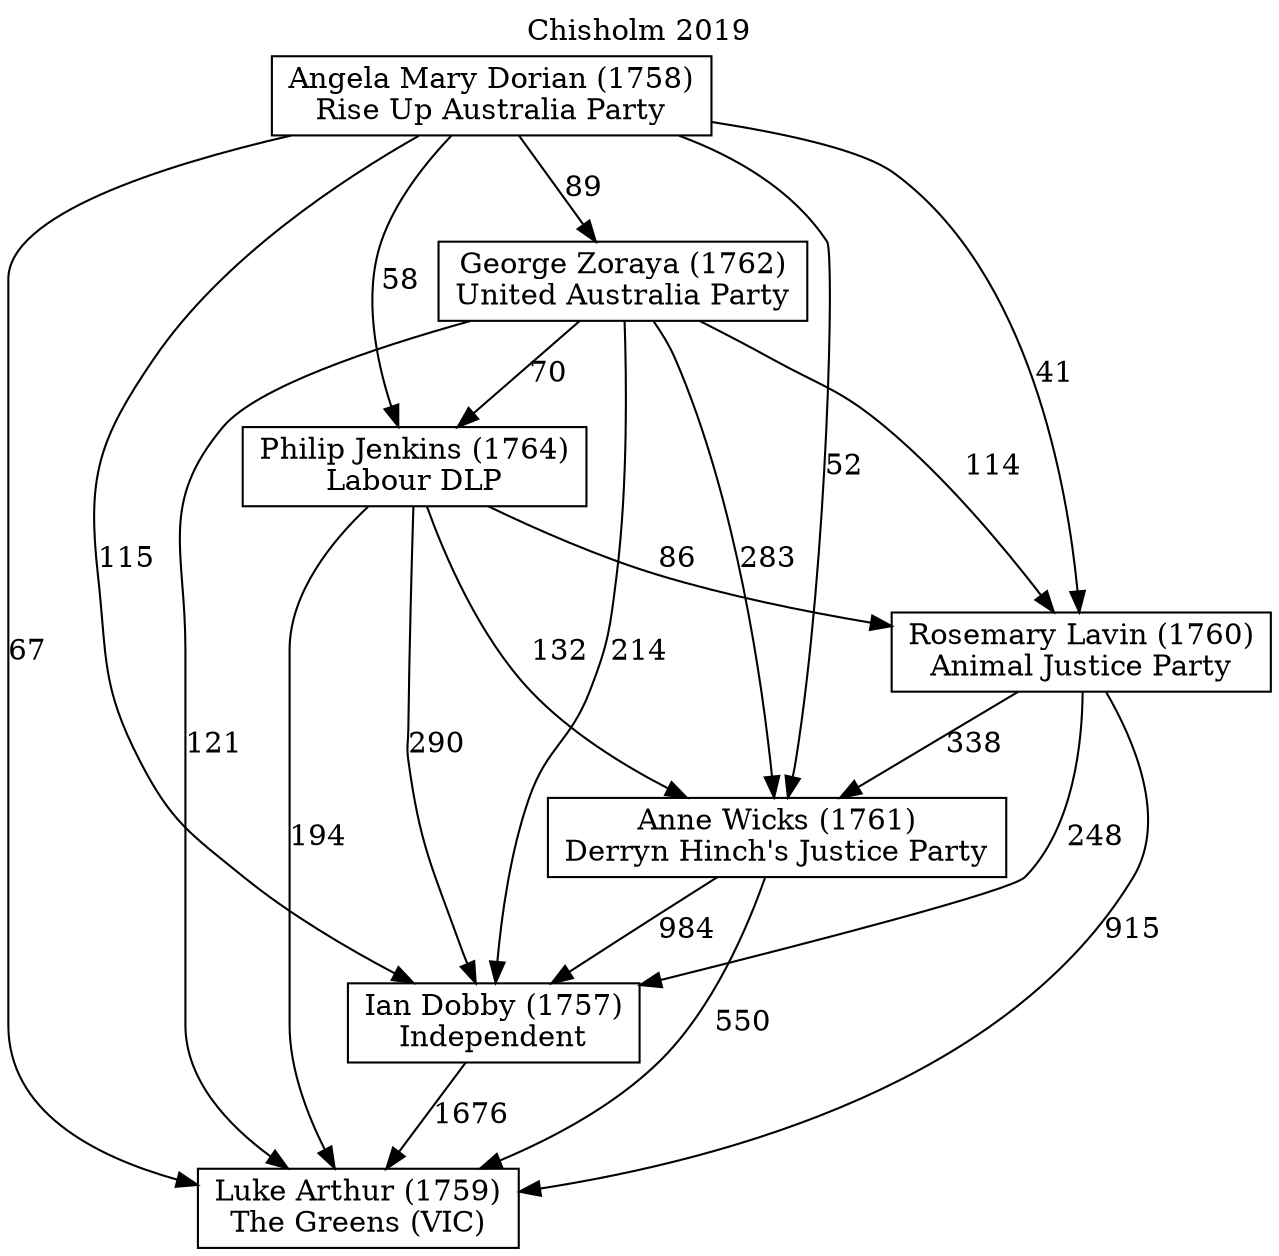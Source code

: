 // House preference flow
digraph "Luke Arthur (1759)_Chisholm_2019" {
	graph [label="Chisholm 2019" labelloc=t mclimit=10]
	node [shape=box]
	"Luke Arthur (1759)" [label="Luke Arthur (1759)
The Greens (VIC)"]
	"Ian Dobby (1757)" [label="Ian Dobby (1757)
Independent"]
	"Anne Wicks (1761)" [label="Anne Wicks (1761)
Derryn Hinch's Justice Party"]
	"Rosemary Lavin (1760)" [label="Rosemary Lavin (1760)
Animal Justice Party"]
	"Philip Jenkins (1764)" [label="Philip Jenkins (1764)
Labour DLP"]
	"George Zoraya (1762)" [label="George Zoraya (1762)
United Australia Party"]
	"Angela Mary Dorian (1758)" [label="Angela Mary Dorian (1758)
Rise Up Australia Party"]
	"Luke Arthur (1759)" [label="Luke Arthur (1759)
The Greens (VIC)"]
	"Anne Wicks (1761)" [label="Anne Wicks (1761)
Derryn Hinch's Justice Party"]
	"Rosemary Lavin (1760)" [label="Rosemary Lavin (1760)
Animal Justice Party"]
	"Philip Jenkins (1764)" [label="Philip Jenkins (1764)
Labour DLP"]
	"George Zoraya (1762)" [label="George Zoraya (1762)
United Australia Party"]
	"Angela Mary Dorian (1758)" [label="Angela Mary Dorian (1758)
Rise Up Australia Party"]
	"Luke Arthur (1759)" [label="Luke Arthur (1759)
The Greens (VIC)"]
	"Rosemary Lavin (1760)" [label="Rosemary Lavin (1760)
Animal Justice Party"]
	"Philip Jenkins (1764)" [label="Philip Jenkins (1764)
Labour DLP"]
	"George Zoraya (1762)" [label="George Zoraya (1762)
United Australia Party"]
	"Angela Mary Dorian (1758)" [label="Angela Mary Dorian (1758)
Rise Up Australia Party"]
	"Luke Arthur (1759)" [label="Luke Arthur (1759)
The Greens (VIC)"]
	"Philip Jenkins (1764)" [label="Philip Jenkins (1764)
Labour DLP"]
	"George Zoraya (1762)" [label="George Zoraya (1762)
United Australia Party"]
	"Angela Mary Dorian (1758)" [label="Angela Mary Dorian (1758)
Rise Up Australia Party"]
	"Luke Arthur (1759)" [label="Luke Arthur (1759)
The Greens (VIC)"]
	"George Zoraya (1762)" [label="George Zoraya (1762)
United Australia Party"]
	"Angela Mary Dorian (1758)" [label="Angela Mary Dorian (1758)
Rise Up Australia Party"]
	"Luke Arthur (1759)" [label="Luke Arthur (1759)
The Greens (VIC)"]
	"Angela Mary Dorian (1758)" [label="Angela Mary Dorian (1758)
Rise Up Australia Party"]
	"Angela Mary Dorian (1758)" [label="Angela Mary Dorian (1758)
Rise Up Australia Party"]
	"George Zoraya (1762)" [label="George Zoraya (1762)
United Australia Party"]
	"Angela Mary Dorian (1758)" [label="Angela Mary Dorian (1758)
Rise Up Australia Party"]
	"Angela Mary Dorian (1758)" [label="Angela Mary Dorian (1758)
Rise Up Australia Party"]
	"Philip Jenkins (1764)" [label="Philip Jenkins (1764)
Labour DLP"]
	"George Zoraya (1762)" [label="George Zoraya (1762)
United Australia Party"]
	"Angela Mary Dorian (1758)" [label="Angela Mary Dorian (1758)
Rise Up Australia Party"]
	"Philip Jenkins (1764)" [label="Philip Jenkins (1764)
Labour DLP"]
	"Angela Mary Dorian (1758)" [label="Angela Mary Dorian (1758)
Rise Up Australia Party"]
	"Angela Mary Dorian (1758)" [label="Angela Mary Dorian (1758)
Rise Up Australia Party"]
	"George Zoraya (1762)" [label="George Zoraya (1762)
United Australia Party"]
	"Angela Mary Dorian (1758)" [label="Angela Mary Dorian (1758)
Rise Up Australia Party"]
	"Angela Mary Dorian (1758)" [label="Angela Mary Dorian (1758)
Rise Up Australia Party"]
	"Rosemary Lavin (1760)" [label="Rosemary Lavin (1760)
Animal Justice Party"]
	"Philip Jenkins (1764)" [label="Philip Jenkins (1764)
Labour DLP"]
	"George Zoraya (1762)" [label="George Zoraya (1762)
United Australia Party"]
	"Angela Mary Dorian (1758)" [label="Angela Mary Dorian (1758)
Rise Up Australia Party"]
	"Rosemary Lavin (1760)" [label="Rosemary Lavin (1760)
Animal Justice Party"]
	"George Zoraya (1762)" [label="George Zoraya (1762)
United Australia Party"]
	"Angela Mary Dorian (1758)" [label="Angela Mary Dorian (1758)
Rise Up Australia Party"]
	"Rosemary Lavin (1760)" [label="Rosemary Lavin (1760)
Animal Justice Party"]
	"Angela Mary Dorian (1758)" [label="Angela Mary Dorian (1758)
Rise Up Australia Party"]
	"Angela Mary Dorian (1758)" [label="Angela Mary Dorian (1758)
Rise Up Australia Party"]
	"George Zoraya (1762)" [label="George Zoraya (1762)
United Australia Party"]
	"Angela Mary Dorian (1758)" [label="Angela Mary Dorian (1758)
Rise Up Australia Party"]
	"Angela Mary Dorian (1758)" [label="Angela Mary Dorian (1758)
Rise Up Australia Party"]
	"Philip Jenkins (1764)" [label="Philip Jenkins (1764)
Labour DLP"]
	"George Zoraya (1762)" [label="George Zoraya (1762)
United Australia Party"]
	"Angela Mary Dorian (1758)" [label="Angela Mary Dorian (1758)
Rise Up Australia Party"]
	"Philip Jenkins (1764)" [label="Philip Jenkins (1764)
Labour DLP"]
	"Angela Mary Dorian (1758)" [label="Angela Mary Dorian (1758)
Rise Up Australia Party"]
	"Angela Mary Dorian (1758)" [label="Angela Mary Dorian (1758)
Rise Up Australia Party"]
	"George Zoraya (1762)" [label="George Zoraya (1762)
United Australia Party"]
	"Angela Mary Dorian (1758)" [label="Angela Mary Dorian (1758)
Rise Up Australia Party"]
	"Angela Mary Dorian (1758)" [label="Angela Mary Dorian (1758)
Rise Up Australia Party"]
	"Anne Wicks (1761)" [label="Anne Wicks (1761)
Derryn Hinch's Justice Party"]
	"Rosemary Lavin (1760)" [label="Rosemary Lavin (1760)
Animal Justice Party"]
	"Philip Jenkins (1764)" [label="Philip Jenkins (1764)
Labour DLP"]
	"George Zoraya (1762)" [label="George Zoraya (1762)
United Australia Party"]
	"Angela Mary Dorian (1758)" [label="Angela Mary Dorian (1758)
Rise Up Australia Party"]
	"Anne Wicks (1761)" [label="Anne Wicks (1761)
Derryn Hinch's Justice Party"]
	"Philip Jenkins (1764)" [label="Philip Jenkins (1764)
Labour DLP"]
	"George Zoraya (1762)" [label="George Zoraya (1762)
United Australia Party"]
	"Angela Mary Dorian (1758)" [label="Angela Mary Dorian (1758)
Rise Up Australia Party"]
	"Anne Wicks (1761)" [label="Anne Wicks (1761)
Derryn Hinch's Justice Party"]
	"George Zoraya (1762)" [label="George Zoraya (1762)
United Australia Party"]
	"Angela Mary Dorian (1758)" [label="Angela Mary Dorian (1758)
Rise Up Australia Party"]
	"Anne Wicks (1761)" [label="Anne Wicks (1761)
Derryn Hinch's Justice Party"]
	"Angela Mary Dorian (1758)" [label="Angela Mary Dorian (1758)
Rise Up Australia Party"]
	"Angela Mary Dorian (1758)" [label="Angela Mary Dorian (1758)
Rise Up Australia Party"]
	"George Zoraya (1762)" [label="George Zoraya (1762)
United Australia Party"]
	"Angela Mary Dorian (1758)" [label="Angela Mary Dorian (1758)
Rise Up Australia Party"]
	"Angela Mary Dorian (1758)" [label="Angela Mary Dorian (1758)
Rise Up Australia Party"]
	"Philip Jenkins (1764)" [label="Philip Jenkins (1764)
Labour DLP"]
	"George Zoraya (1762)" [label="George Zoraya (1762)
United Australia Party"]
	"Angela Mary Dorian (1758)" [label="Angela Mary Dorian (1758)
Rise Up Australia Party"]
	"Philip Jenkins (1764)" [label="Philip Jenkins (1764)
Labour DLP"]
	"Angela Mary Dorian (1758)" [label="Angela Mary Dorian (1758)
Rise Up Australia Party"]
	"Angela Mary Dorian (1758)" [label="Angela Mary Dorian (1758)
Rise Up Australia Party"]
	"George Zoraya (1762)" [label="George Zoraya (1762)
United Australia Party"]
	"Angela Mary Dorian (1758)" [label="Angela Mary Dorian (1758)
Rise Up Australia Party"]
	"Angela Mary Dorian (1758)" [label="Angela Mary Dorian (1758)
Rise Up Australia Party"]
	"Rosemary Lavin (1760)" [label="Rosemary Lavin (1760)
Animal Justice Party"]
	"Philip Jenkins (1764)" [label="Philip Jenkins (1764)
Labour DLP"]
	"George Zoraya (1762)" [label="George Zoraya (1762)
United Australia Party"]
	"Angela Mary Dorian (1758)" [label="Angela Mary Dorian (1758)
Rise Up Australia Party"]
	"Rosemary Lavin (1760)" [label="Rosemary Lavin (1760)
Animal Justice Party"]
	"George Zoraya (1762)" [label="George Zoraya (1762)
United Australia Party"]
	"Angela Mary Dorian (1758)" [label="Angela Mary Dorian (1758)
Rise Up Australia Party"]
	"Rosemary Lavin (1760)" [label="Rosemary Lavin (1760)
Animal Justice Party"]
	"Angela Mary Dorian (1758)" [label="Angela Mary Dorian (1758)
Rise Up Australia Party"]
	"Angela Mary Dorian (1758)" [label="Angela Mary Dorian (1758)
Rise Up Australia Party"]
	"George Zoraya (1762)" [label="George Zoraya (1762)
United Australia Party"]
	"Angela Mary Dorian (1758)" [label="Angela Mary Dorian (1758)
Rise Up Australia Party"]
	"Angela Mary Dorian (1758)" [label="Angela Mary Dorian (1758)
Rise Up Australia Party"]
	"Philip Jenkins (1764)" [label="Philip Jenkins (1764)
Labour DLP"]
	"George Zoraya (1762)" [label="George Zoraya (1762)
United Australia Party"]
	"Angela Mary Dorian (1758)" [label="Angela Mary Dorian (1758)
Rise Up Australia Party"]
	"Philip Jenkins (1764)" [label="Philip Jenkins (1764)
Labour DLP"]
	"Angela Mary Dorian (1758)" [label="Angela Mary Dorian (1758)
Rise Up Australia Party"]
	"Angela Mary Dorian (1758)" [label="Angela Mary Dorian (1758)
Rise Up Australia Party"]
	"George Zoraya (1762)" [label="George Zoraya (1762)
United Australia Party"]
	"Angela Mary Dorian (1758)" [label="Angela Mary Dorian (1758)
Rise Up Australia Party"]
	"Angela Mary Dorian (1758)" [label="Angela Mary Dorian (1758)
Rise Up Australia Party"]
	"Ian Dobby (1757)" [label="Ian Dobby (1757)
Independent"]
	"Anne Wicks (1761)" [label="Anne Wicks (1761)
Derryn Hinch's Justice Party"]
	"Rosemary Lavin (1760)" [label="Rosemary Lavin (1760)
Animal Justice Party"]
	"Philip Jenkins (1764)" [label="Philip Jenkins (1764)
Labour DLP"]
	"George Zoraya (1762)" [label="George Zoraya (1762)
United Australia Party"]
	"Angela Mary Dorian (1758)" [label="Angela Mary Dorian (1758)
Rise Up Australia Party"]
	"Ian Dobby (1757)" [label="Ian Dobby (1757)
Independent"]
	"Rosemary Lavin (1760)" [label="Rosemary Lavin (1760)
Animal Justice Party"]
	"Philip Jenkins (1764)" [label="Philip Jenkins (1764)
Labour DLP"]
	"George Zoraya (1762)" [label="George Zoraya (1762)
United Australia Party"]
	"Angela Mary Dorian (1758)" [label="Angela Mary Dorian (1758)
Rise Up Australia Party"]
	"Ian Dobby (1757)" [label="Ian Dobby (1757)
Independent"]
	"Philip Jenkins (1764)" [label="Philip Jenkins (1764)
Labour DLP"]
	"George Zoraya (1762)" [label="George Zoraya (1762)
United Australia Party"]
	"Angela Mary Dorian (1758)" [label="Angela Mary Dorian (1758)
Rise Up Australia Party"]
	"Ian Dobby (1757)" [label="Ian Dobby (1757)
Independent"]
	"George Zoraya (1762)" [label="George Zoraya (1762)
United Australia Party"]
	"Angela Mary Dorian (1758)" [label="Angela Mary Dorian (1758)
Rise Up Australia Party"]
	"Ian Dobby (1757)" [label="Ian Dobby (1757)
Independent"]
	"Angela Mary Dorian (1758)" [label="Angela Mary Dorian (1758)
Rise Up Australia Party"]
	"Angela Mary Dorian (1758)" [label="Angela Mary Dorian (1758)
Rise Up Australia Party"]
	"George Zoraya (1762)" [label="George Zoraya (1762)
United Australia Party"]
	"Angela Mary Dorian (1758)" [label="Angela Mary Dorian (1758)
Rise Up Australia Party"]
	"Angela Mary Dorian (1758)" [label="Angela Mary Dorian (1758)
Rise Up Australia Party"]
	"Philip Jenkins (1764)" [label="Philip Jenkins (1764)
Labour DLP"]
	"George Zoraya (1762)" [label="George Zoraya (1762)
United Australia Party"]
	"Angela Mary Dorian (1758)" [label="Angela Mary Dorian (1758)
Rise Up Australia Party"]
	"Philip Jenkins (1764)" [label="Philip Jenkins (1764)
Labour DLP"]
	"Angela Mary Dorian (1758)" [label="Angela Mary Dorian (1758)
Rise Up Australia Party"]
	"Angela Mary Dorian (1758)" [label="Angela Mary Dorian (1758)
Rise Up Australia Party"]
	"George Zoraya (1762)" [label="George Zoraya (1762)
United Australia Party"]
	"Angela Mary Dorian (1758)" [label="Angela Mary Dorian (1758)
Rise Up Australia Party"]
	"Angela Mary Dorian (1758)" [label="Angela Mary Dorian (1758)
Rise Up Australia Party"]
	"Rosemary Lavin (1760)" [label="Rosemary Lavin (1760)
Animal Justice Party"]
	"Philip Jenkins (1764)" [label="Philip Jenkins (1764)
Labour DLP"]
	"George Zoraya (1762)" [label="George Zoraya (1762)
United Australia Party"]
	"Angela Mary Dorian (1758)" [label="Angela Mary Dorian (1758)
Rise Up Australia Party"]
	"Rosemary Lavin (1760)" [label="Rosemary Lavin (1760)
Animal Justice Party"]
	"George Zoraya (1762)" [label="George Zoraya (1762)
United Australia Party"]
	"Angela Mary Dorian (1758)" [label="Angela Mary Dorian (1758)
Rise Up Australia Party"]
	"Rosemary Lavin (1760)" [label="Rosemary Lavin (1760)
Animal Justice Party"]
	"Angela Mary Dorian (1758)" [label="Angela Mary Dorian (1758)
Rise Up Australia Party"]
	"Angela Mary Dorian (1758)" [label="Angela Mary Dorian (1758)
Rise Up Australia Party"]
	"George Zoraya (1762)" [label="George Zoraya (1762)
United Australia Party"]
	"Angela Mary Dorian (1758)" [label="Angela Mary Dorian (1758)
Rise Up Australia Party"]
	"Angela Mary Dorian (1758)" [label="Angela Mary Dorian (1758)
Rise Up Australia Party"]
	"Philip Jenkins (1764)" [label="Philip Jenkins (1764)
Labour DLP"]
	"George Zoraya (1762)" [label="George Zoraya (1762)
United Australia Party"]
	"Angela Mary Dorian (1758)" [label="Angela Mary Dorian (1758)
Rise Up Australia Party"]
	"Philip Jenkins (1764)" [label="Philip Jenkins (1764)
Labour DLP"]
	"Angela Mary Dorian (1758)" [label="Angela Mary Dorian (1758)
Rise Up Australia Party"]
	"Angela Mary Dorian (1758)" [label="Angela Mary Dorian (1758)
Rise Up Australia Party"]
	"George Zoraya (1762)" [label="George Zoraya (1762)
United Australia Party"]
	"Angela Mary Dorian (1758)" [label="Angela Mary Dorian (1758)
Rise Up Australia Party"]
	"Angela Mary Dorian (1758)" [label="Angela Mary Dorian (1758)
Rise Up Australia Party"]
	"Anne Wicks (1761)" [label="Anne Wicks (1761)
Derryn Hinch's Justice Party"]
	"Rosemary Lavin (1760)" [label="Rosemary Lavin (1760)
Animal Justice Party"]
	"Philip Jenkins (1764)" [label="Philip Jenkins (1764)
Labour DLP"]
	"George Zoraya (1762)" [label="George Zoraya (1762)
United Australia Party"]
	"Angela Mary Dorian (1758)" [label="Angela Mary Dorian (1758)
Rise Up Australia Party"]
	"Anne Wicks (1761)" [label="Anne Wicks (1761)
Derryn Hinch's Justice Party"]
	"Philip Jenkins (1764)" [label="Philip Jenkins (1764)
Labour DLP"]
	"George Zoraya (1762)" [label="George Zoraya (1762)
United Australia Party"]
	"Angela Mary Dorian (1758)" [label="Angela Mary Dorian (1758)
Rise Up Australia Party"]
	"Anne Wicks (1761)" [label="Anne Wicks (1761)
Derryn Hinch's Justice Party"]
	"George Zoraya (1762)" [label="George Zoraya (1762)
United Australia Party"]
	"Angela Mary Dorian (1758)" [label="Angela Mary Dorian (1758)
Rise Up Australia Party"]
	"Anne Wicks (1761)" [label="Anne Wicks (1761)
Derryn Hinch's Justice Party"]
	"Angela Mary Dorian (1758)" [label="Angela Mary Dorian (1758)
Rise Up Australia Party"]
	"Angela Mary Dorian (1758)" [label="Angela Mary Dorian (1758)
Rise Up Australia Party"]
	"George Zoraya (1762)" [label="George Zoraya (1762)
United Australia Party"]
	"Angela Mary Dorian (1758)" [label="Angela Mary Dorian (1758)
Rise Up Australia Party"]
	"Angela Mary Dorian (1758)" [label="Angela Mary Dorian (1758)
Rise Up Australia Party"]
	"Philip Jenkins (1764)" [label="Philip Jenkins (1764)
Labour DLP"]
	"George Zoraya (1762)" [label="George Zoraya (1762)
United Australia Party"]
	"Angela Mary Dorian (1758)" [label="Angela Mary Dorian (1758)
Rise Up Australia Party"]
	"Philip Jenkins (1764)" [label="Philip Jenkins (1764)
Labour DLP"]
	"Angela Mary Dorian (1758)" [label="Angela Mary Dorian (1758)
Rise Up Australia Party"]
	"Angela Mary Dorian (1758)" [label="Angela Mary Dorian (1758)
Rise Up Australia Party"]
	"George Zoraya (1762)" [label="George Zoraya (1762)
United Australia Party"]
	"Angela Mary Dorian (1758)" [label="Angela Mary Dorian (1758)
Rise Up Australia Party"]
	"Angela Mary Dorian (1758)" [label="Angela Mary Dorian (1758)
Rise Up Australia Party"]
	"Rosemary Lavin (1760)" [label="Rosemary Lavin (1760)
Animal Justice Party"]
	"Philip Jenkins (1764)" [label="Philip Jenkins (1764)
Labour DLP"]
	"George Zoraya (1762)" [label="George Zoraya (1762)
United Australia Party"]
	"Angela Mary Dorian (1758)" [label="Angela Mary Dorian (1758)
Rise Up Australia Party"]
	"Rosemary Lavin (1760)" [label="Rosemary Lavin (1760)
Animal Justice Party"]
	"George Zoraya (1762)" [label="George Zoraya (1762)
United Australia Party"]
	"Angela Mary Dorian (1758)" [label="Angela Mary Dorian (1758)
Rise Up Australia Party"]
	"Rosemary Lavin (1760)" [label="Rosemary Lavin (1760)
Animal Justice Party"]
	"Angela Mary Dorian (1758)" [label="Angela Mary Dorian (1758)
Rise Up Australia Party"]
	"Angela Mary Dorian (1758)" [label="Angela Mary Dorian (1758)
Rise Up Australia Party"]
	"George Zoraya (1762)" [label="George Zoraya (1762)
United Australia Party"]
	"Angela Mary Dorian (1758)" [label="Angela Mary Dorian (1758)
Rise Up Australia Party"]
	"Angela Mary Dorian (1758)" [label="Angela Mary Dorian (1758)
Rise Up Australia Party"]
	"Philip Jenkins (1764)" [label="Philip Jenkins (1764)
Labour DLP"]
	"George Zoraya (1762)" [label="George Zoraya (1762)
United Australia Party"]
	"Angela Mary Dorian (1758)" [label="Angela Mary Dorian (1758)
Rise Up Australia Party"]
	"Philip Jenkins (1764)" [label="Philip Jenkins (1764)
Labour DLP"]
	"Angela Mary Dorian (1758)" [label="Angela Mary Dorian (1758)
Rise Up Australia Party"]
	"Angela Mary Dorian (1758)" [label="Angela Mary Dorian (1758)
Rise Up Australia Party"]
	"George Zoraya (1762)" [label="George Zoraya (1762)
United Australia Party"]
	"Angela Mary Dorian (1758)" [label="Angela Mary Dorian (1758)
Rise Up Australia Party"]
	"Angela Mary Dorian (1758)" [label="Angela Mary Dorian (1758)
Rise Up Australia Party"]
	"Ian Dobby (1757)" -> "Luke Arthur (1759)" [label=1676]
	"Anne Wicks (1761)" -> "Ian Dobby (1757)" [label=984]
	"Rosemary Lavin (1760)" -> "Anne Wicks (1761)" [label=338]
	"Philip Jenkins (1764)" -> "Rosemary Lavin (1760)" [label=86]
	"George Zoraya (1762)" -> "Philip Jenkins (1764)" [label=70]
	"Angela Mary Dorian (1758)" -> "George Zoraya (1762)" [label=89]
	"Anne Wicks (1761)" -> "Luke Arthur (1759)" [label=550]
	"Rosemary Lavin (1760)" -> "Luke Arthur (1759)" [label=915]
	"Philip Jenkins (1764)" -> "Luke Arthur (1759)" [label=194]
	"George Zoraya (1762)" -> "Luke Arthur (1759)" [label=121]
	"Angela Mary Dorian (1758)" -> "Luke Arthur (1759)" [label=67]
	"Angela Mary Dorian (1758)" -> "Philip Jenkins (1764)" [label=58]
	"George Zoraya (1762)" -> "Rosemary Lavin (1760)" [label=114]
	"Angela Mary Dorian (1758)" -> "Rosemary Lavin (1760)" [label=41]
	"Philip Jenkins (1764)" -> "Anne Wicks (1761)" [label=132]
	"George Zoraya (1762)" -> "Anne Wicks (1761)" [label=283]
	"Angela Mary Dorian (1758)" -> "Anne Wicks (1761)" [label=52]
	"Rosemary Lavin (1760)" -> "Ian Dobby (1757)" [label=248]
	"Philip Jenkins (1764)" -> "Ian Dobby (1757)" [label=290]
	"George Zoraya (1762)" -> "Ian Dobby (1757)" [label=214]
	"Angela Mary Dorian (1758)" -> "Ian Dobby (1757)" [label=115]
}
